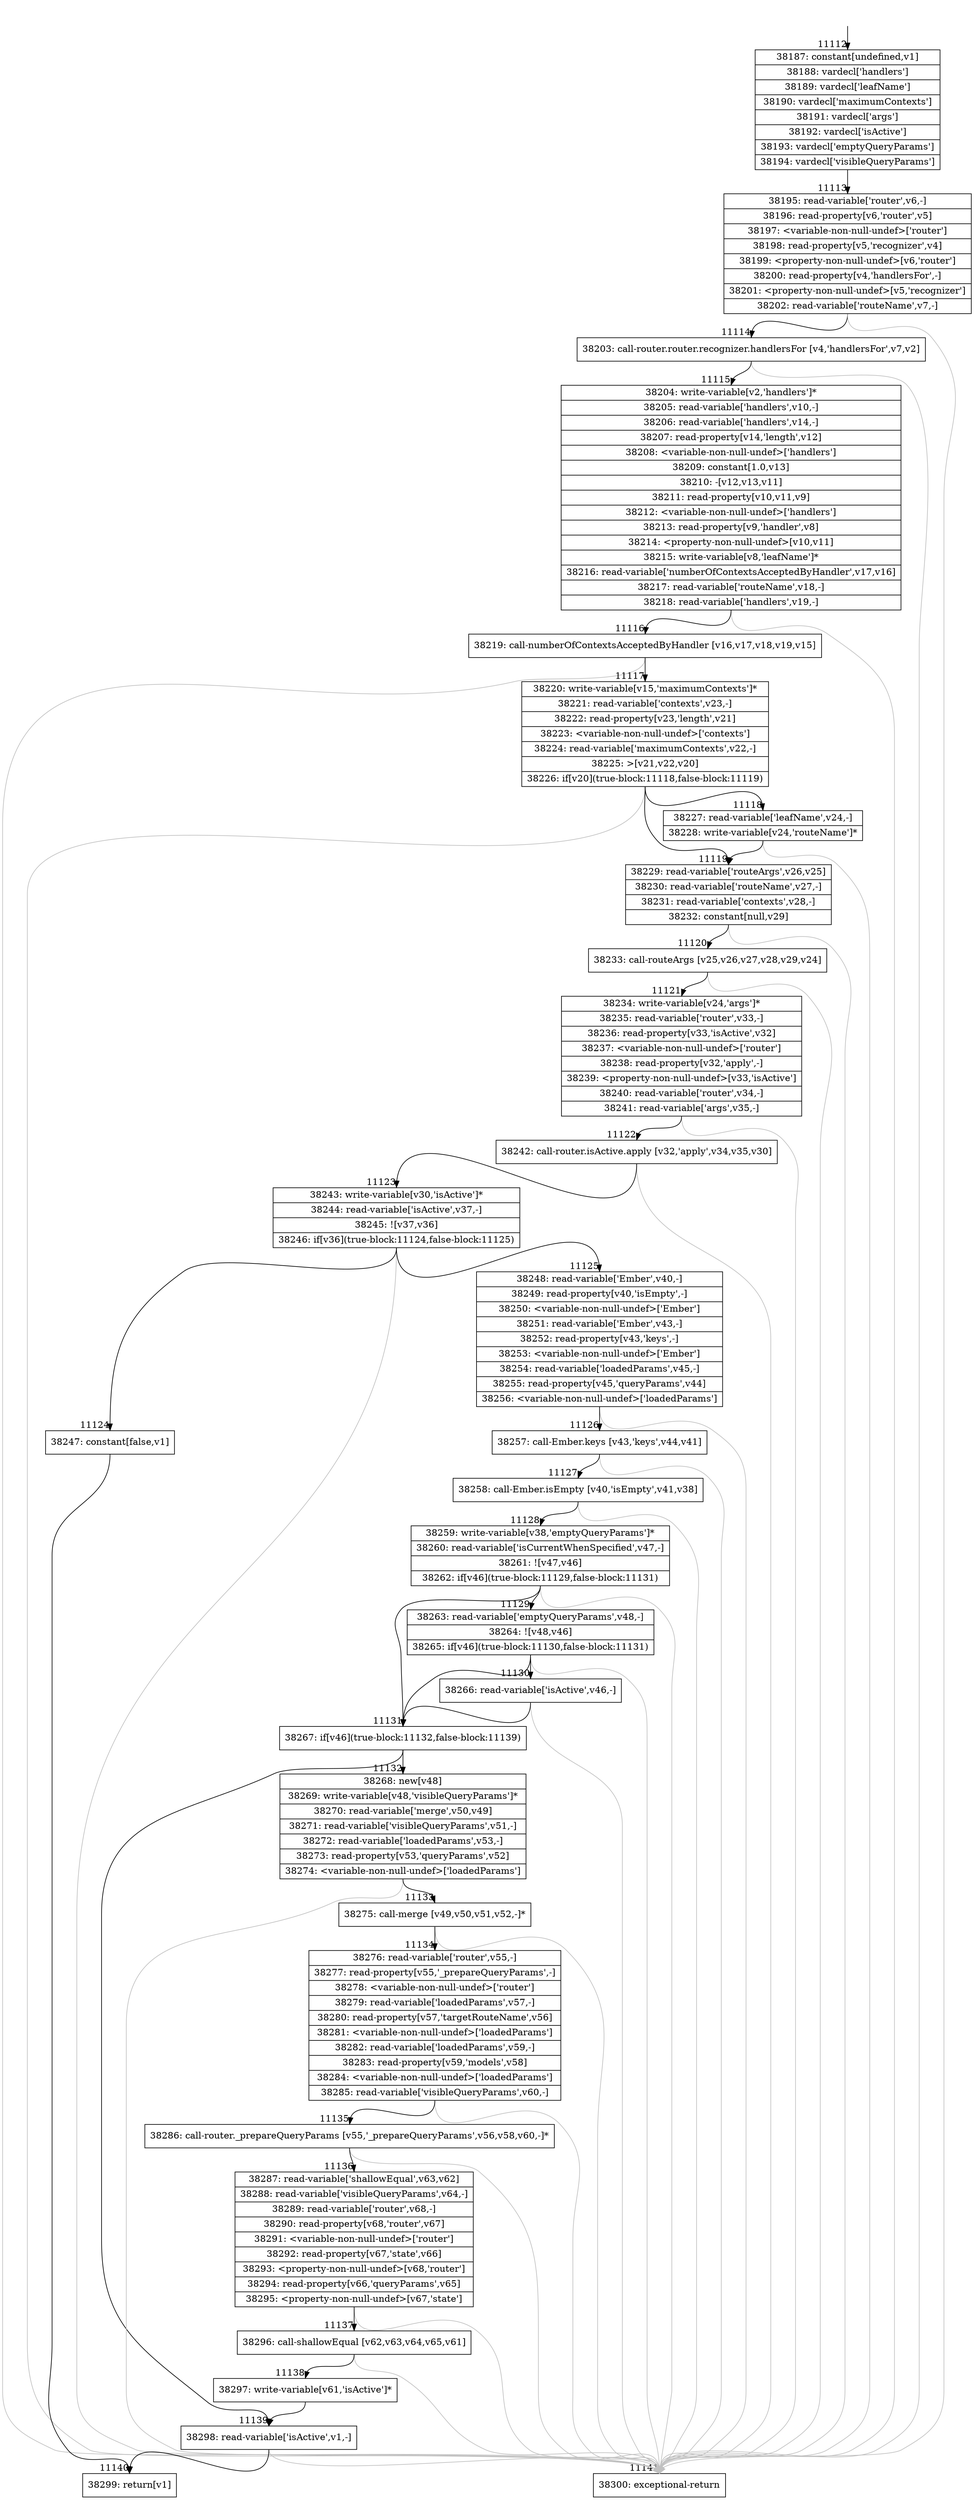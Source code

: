 digraph {
rankdir="TD"
BB_entry926[shape=none,label=""];
BB_entry926 -> BB11112 [tailport=s, headport=n, headlabel="    11112"]
BB11112 [shape=record label="{38187: constant[undefined,v1]|38188: vardecl['handlers']|38189: vardecl['leafName']|38190: vardecl['maximumContexts']|38191: vardecl['args']|38192: vardecl['isActive']|38193: vardecl['emptyQueryParams']|38194: vardecl['visibleQueryParams']}" ] 
BB11112 -> BB11113 [tailport=s, headport=n, headlabel="      11113"]
BB11113 [shape=record label="{38195: read-variable['router',v6,-]|38196: read-property[v6,'router',v5]|38197: \<variable-non-null-undef\>['router']|38198: read-property[v5,'recognizer',v4]|38199: \<property-non-null-undef\>[v6,'router']|38200: read-property[v4,'handlersFor',-]|38201: \<property-non-null-undef\>[v5,'recognizer']|38202: read-variable['routeName',v7,-]}" ] 
BB11113 -> BB11114 [tailport=s, headport=n, headlabel="      11114"]
BB11113 -> BB11141 [tailport=s, headport=n, color=gray, headlabel="      11141"]
BB11114 [shape=record label="{38203: call-router.router.recognizer.handlersFor [v4,'handlersFor',v7,v2]}" ] 
BB11114 -> BB11115 [tailport=s, headport=n, headlabel="      11115"]
BB11114 -> BB11141 [tailport=s, headport=n, color=gray]
BB11115 [shape=record label="{38204: write-variable[v2,'handlers']*|38205: read-variable['handlers',v10,-]|38206: read-variable['handlers',v14,-]|38207: read-property[v14,'length',v12]|38208: \<variable-non-null-undef\>['handlers']|38209: constant[1.0,v13]|38210: -[v12,v13,v11]|38211: read-property[v10,v11,v9]|38212: \<variable-non-null-undef\>['handlers']|38213: read-property[v9,'handler',v8]|38214: \<property-non-null-undef\>[v10,v11]|38215: write-variable[v8,'leafName']*|38216: read-variable['numberOfContextsAcceptedByHandler',v17,v16]|38217: read-variable['routeName',v18,-]|38218: read-variable['handlers',v19,-]}" ] 
BB11115 -> BB11116 [tailport=s, headport=n, headlabel="      11116"]
BB11115 -> BB11141 [tailport=s, headport=n, color=gray]
BB11116 [shape=record label="{38219: call-numberOfContextsAcceptedByHandler [v16,v17,v18,v19,v15]}" ] 
BB11116 -> BB11117 [tailport=s, headport=n, headlabel="      11117"]
BB11116 -> BB11141 [tailport=s, headport=n, color=gray]
BB11117 [shape=record label="{38220: write-variable[v15,'maximumContexts']*|38221: read-variable['contexts',v23,-]|38222: read-property[v23,'length',v21]|38223: \<variable-non-null-undef\>['contexts']|38224: read-variable['maximumContexts',v22,-]|38225: \>[v21,v22,v20]|38226: if[v20](true-block:11118,false-block:11119)}" ] 
BB11117 -> BB11118 [tailport=s, headport=n, headlabel="      11118"]
BB11117 -> BB11119 [tailport=s, headport=n, headlabel="      11119"]
BB11117 -> BB11141 [tailport=s, headport=n, color=gray]
BB11118 [shape=record label="{38227: read-variable['leafName',v24,-]|38228: write-variable[v24,'routeName']*}" ] 
BB11118 -> BB11119 [tailport=s, headport=n]
BB11118 -> BB11141 [tailport=s, headport=n, color=gray]
BB11119 [shape=record label="{38229: read-variable['routeArgs',v26,v25]|38230: read-variable['routeName',v27,-]|38231: read-variable['contexts',v28,-]|38232: constant[null,v29]}" ] 
BB11119 -> BB11120 [tailport=s, headport=n, headlabel="      11120"]
BB11119 -> BB11141 [tailport=s, headport=n, color=gray]
BB11120 [shape=record label="{38233: call-routeArgs [v25,v26,v27,v28,v29,v24]}" ] 
BB11120 -> BB11121 [tailport=s, headport=n, headlabel="      11121"]
BB11120 -> BB11141 [tailport=s, headport=n, color=gray]
BB11121 [shape=record label="{38234: write-variable[v24,'args']*|38235: read-variable['router',v33,-]|38236: read-property[v33,'isActive',v32]|38237: \<variable-non-null-undef\>['router']|38238: read-property[v32,'apply',-]|38239: \<property-non-null-undef\>[v33,'isActive']|38240: read-variable['router',v34,-]|38241: read-variable['args',v35,-]}" ] 
BB11121 -> BB11122 [tailport=s, headport=n, headlabel="      11122"]
BB11121 -> BB11141 [tailport=s, headport=n, color=gray]
BB11122 [shape=record label="{38242: call-router.isActive.apply [v32,'apply',v34,v35,v30]}" ] 
BB11122 -> BB11123 [tailport=s, headport=n, headlabel="      11123"]
BB11122 -> BB11141 [tailport=s, headport=n, color=gray]
BB11123 [shape=record label="{38243: write-variable[v30,'isActive']*|38244: read-variable['isActive',v37,-]|38245: ![v37,v36]|38246: if[v36](true-block:11124,false-block:11125)}" ] 
BB11123 -> BB11124 [tailport=s, headport=n, headlabel="      11124"]
BB11123 -> BB11125 [tailport=s, headport=n, headlabel="      11125"]
BB11123 -> BB11141 [tailport=s, headport=n, color=gray]
BB11124 [shape=record label="{38247: constant[false,v1]}" ] 
BB11124 -> BB11140 [tailport=s, headport=n, headlabel="      11140"]
BB11125 [shape=record label="{38248: read-variable['Ember',v40,-]|38249: read-property[v40,'isEmpty',-]|38250: \<variable-non-null-undef\>['Ember']|38251: read-variable['Ember',v43,-]|38252: read-property[v43,'keys',-]|38253: \<variable-non-null-undef\>['Ember']|38254: read-variable['loadedParams',v45,-]|38255: read-property[v45,'queryParams',v44]|38256: \<variable-non-null-undef\>['loadedParams']}" ] 
BB11125 -> BB11126 [tailport=s, headport=n, headlabel="      11126"]
BB11125 -> BB11141 [tailport=s, headport=n, color=gray]
BB11126 [shape=record label="{38257: call-Ember.keys [v43,'keys',v44,v41]}" ] 
BB11126 -> BB11127 [tailport=s, headport=n, headlabel="      11127"]
BB11126 -> BB11141 [tailport=s, headport=n, color=gray]
BB11127 [shape=record label="{38258: call-Ember.isEmpty [v40,'isEmpty',v41,v38]}" ] 
BB11127 -> BB11128 [tailport=s, headport=n, headlabel="      11128"]
BB11127 -> BB11141 [tailport=s, headport=n, color=gray]
BB11128 [shape=record label="{38259: write-variable[v38,'emptyQueryParams']*|38260: read-variable['isCurrentWhenSpecified',v47,-]|38261: ![v47,v46]|38262: if[v46](true-block:11129,false-block:11131)}" ] 
BB11128 -> BB11131 [tailport=s, headport=n, headlabel="      11131"]
BB11128 -> BB11129 [tailport=s, headport=n, headlabel="      11129"]
BB11128 -> BB11141 [tailport=s, headport=n, color=gray]
BB11129 [shape=record label="{38263: read-variable['emptyQueryParams',v48,-]|38264: ![v48,v46]|38265: if[v46](true-block:11130,false-block:11131)}" ] 
BB11129 -> BB11131 [tailport=s, headport=n]
BB11129 -> BB11130 [tailport=s, headport=n, headlabel="      11130"]
BB11129 -> BB11141 [tailport=s, headport=n, color=gray]
BB11130 [shape=record label="{38266: read-variable['isActive',v46,-]}" ] 
BB11130 -> BB11131 [tailport=s, headport=n]
BB11130 -> BB11141 [tailport=s, headport=n, color=gray]
BB11131 [shape=record label="{38267: if[v46](true-block:11132,false-block:11139)}" ] 
BB11131 -> BB11132 [tailport=s, headport=n, headlabel="      11132"]
BB11131 -> BB11139 [tailport=s, headport=n, headlabel="      11139"]
BB11132 [shape=record label="{38268: new[v48]|38269: write-variable[v48,'visibleQueryParams']*|38270: read-variable['merge',v50,v49]|38271: read-variable['visibleQueryParams',v51,-]|38272: read-variable['loadedParams',v53,-]|38273: read-property[v53,'queryParams',v52]|38274: \<variable-non-null-undef\>['loadedParams']}" ] 
BB11132 -> BB11133 [tailport=s, headport=n, headlabel="      11133"]
BB11132 -> BB11141 [tailport=s, headport=n, color=gray]
BB11133 [shape=record label="{38275: call-merge [v49,v50,v51,v52,-]*}" ] 
BB11133 -> BB11134 [tailport=s, headport=n, headlabel="      11134"]
BB11133 -> BB11141 [tailport=s, headport=n, color=gray]
BB11134 [shape=record label="{38276: read-variable['router',v55,-]|38277: read-property[v55,'_prepareQueryParams',-]|38278: \<variable-non-null-undef\>['router']|38279: read-variable['loadedParams',v57,-]|38280: read-property[v57,'targetRouteName',v56]|38281: \<variable-non-null-undef\>['loadedParams']|38282: read-variable['loadedParams',v59,-]|38283: read-property[v59,'models',v58]|38284: \<variable-non-null-undef\>['loadedParams']|38285: read-variable['visibleQueryParams',v60,-]}" ] 
BB11134 -> BB11135 [tailport=s, headport=n, headlabel="      11135"]
BB11134 -> BB11141 [tailport=s, headport=n, color=gray]
BB11135 [shape=record label="{38286: call-router._prepareQueryParams [v55,'_prepareQueryParams',v56,v58,v60,-]*}" ] 
BB11135 -> BB11136 [tailport=s, headport=n, headlabel="      11136"]
BB11135 -> BB11141 [tailport=s, headport=n, color=gray]
BB11136 [shape=record label="{38287: read-variable['shallowEqual',v63,v62]|38288: read-variable['visibleQueryParams',v64,-]|38289: read-variable['router',v68,-]|38290: read-property[v68,'router',v67]|38291: \<variable-non-null-undef\>['router']|38292: read-property[v67,'state',v66]|38293: \<property-non-null-undef\>[v68,'router']|38294: read-property[v66,'queryParams',v65]|38295: \<property-non-null-undef\>[v67,'state']}" ] 
BB11136 -> BB11137 [tailport=s, headport=n, headlabel="      11137"]
BB11136 -> BB11141 [tailport=s, headport=n, color=gray]
BB11137 [shape=record label="{38296: call-shallowEqual [v62,v63,v64,v65,v61]}" ] 
BB11137 -> BB11138 [tailport=s, headport=n, headlabel="      11138"]
BB11137 -> BB11141 [tailport=s, headport=n, color=gray]
BB11138 [shape=record label="{38297: write-variable[v61,'isActive']*}" ] 
BB11138 -> BB11139 [tailport=s, headport=n]
BB11139 [shape=record label="{38298: read-variable['isActive',v1,-]}" ] 
BB11139 -> BB11140 [tailport=s, headport=n]
BB11139 -> BB11141 [tailport=s, headport=n, color=gray]
BB11140 [shape=record label="{38299: return[v1]}" ] 
BB11141 [shape=record label="{38300: exceptional-return}" ] 
//#$~ 20427
}
